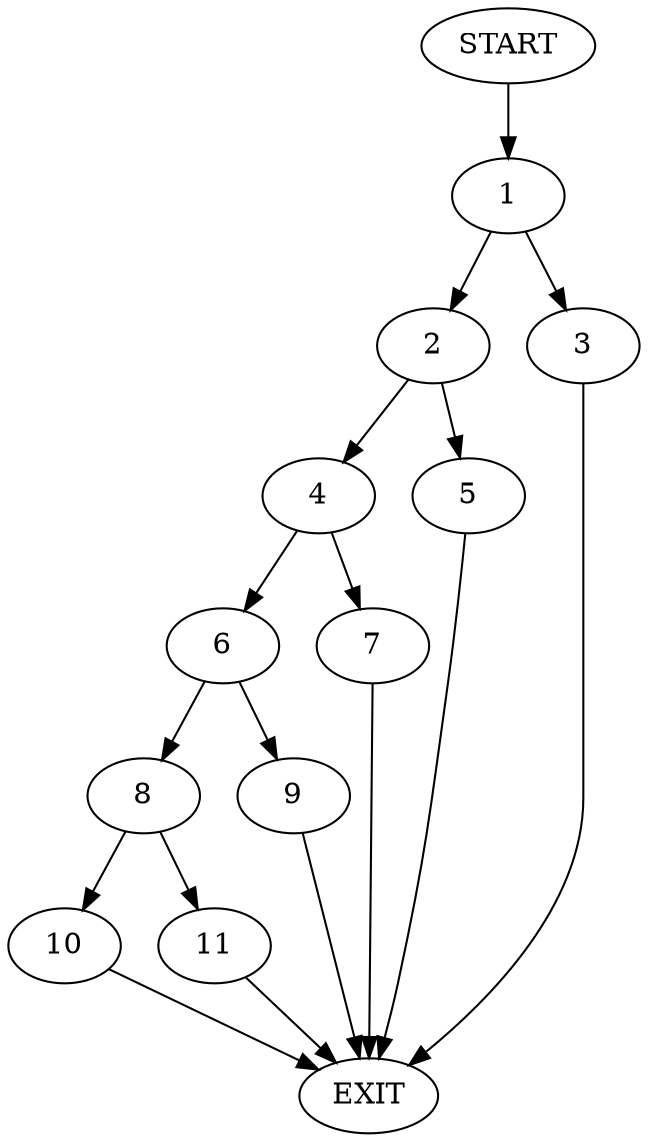digraph {
0 [label="START"]
12 [label="EXIT"]
0 -> 1
1 -> 2
1 -> 3
2 -> 4
2 -> 5
3 -> 12
4 -> 6
4 -> 7
5 -> 12
6 -> 8
6 -> 9
7 -> 12
9 -> 12
8 -> 10
8 -> 11
11 -> 12
10 -> 12
}
